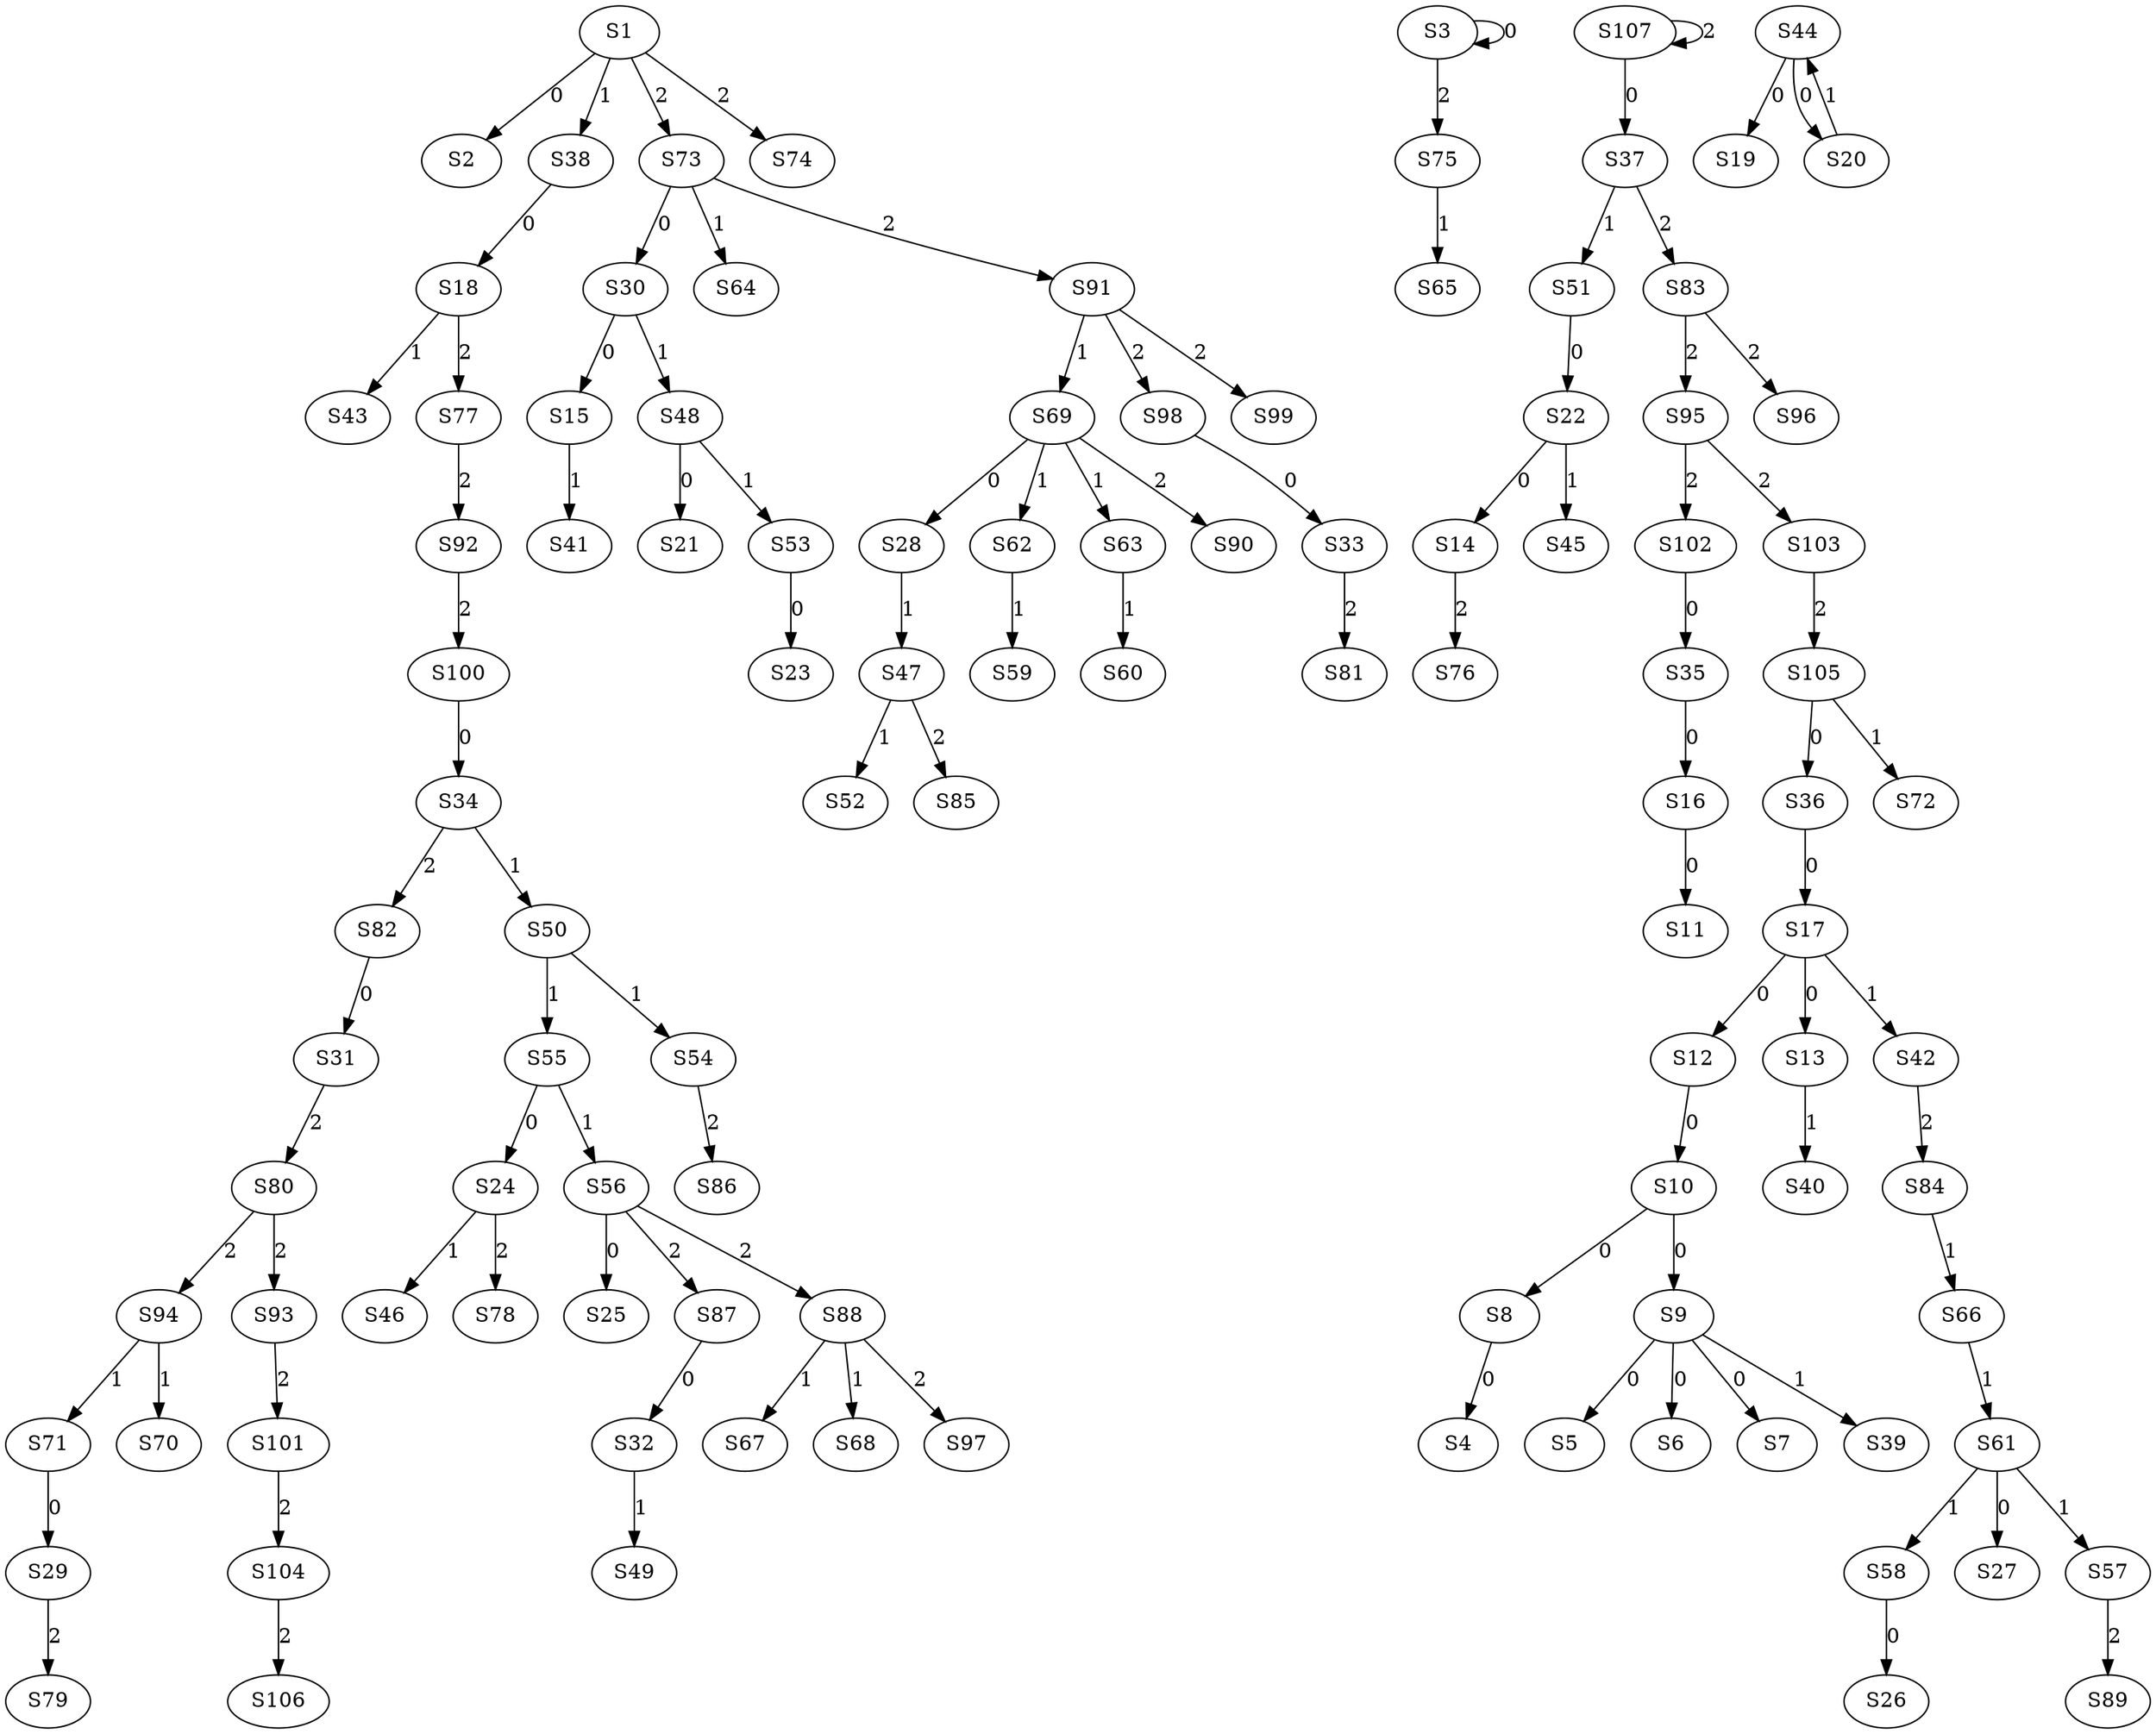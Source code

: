 strict digraph {
	S1 -> S2 [ label = 0 ];
	S3 -> S3 [ label = 0 ];
	S8 -> S4 [ label = 0 ];
	S9 -> S5 [ label = 0 ];
	S9 -> S6 [ label = 0 ];
	S9 -> S7 [ label = 0 ];
	S10 -> S8 [ label = 0 ];
	S10 -> S9 [ label = 0 ];
	S12 -> S10 [ label = 0 ];
	S16 -> S11 [ label = 0 ];
	S17 -> S12 [ label = 0 ];
	S17 -> S13 [ label = 0 ];
	S22 -> S14 [ label = 0 ];
	S30 -> S15 [ label = 0 ];
	S35 -> S16 [ label = 0 ];
	S36 -> S17 [ label = 0 ];
	S38 -> S18 [ label = 0 ];
	S44 -> S19 [ label = 0 ];
	S44 -> S20 [ label = 0 ];
	S48 -> S21 [ label = 0 ];
	S51 -> S22 [ label = 0 ];
	S53 -> S23 [ label = 0 ];
	S55 -> S24 [ label = 0 ];
	S56 -> S25 [ label = 0 ];
	S58 -> S26 [ label = 0 ];
	S61 -> S27 [ label = 0 ];
	S69 -> S28 [ label = 0 ];
	S71 -> S29 [ label = 0 ];
	S73 -> S30 [ label = 0 ];
	S82 -> S31 [ label = 0 ];
	S87 -> S32 [ label = 0 ];
	S98 -> S33 [ label = 0 ];
	S100 -> S34 [ label = 0 ];
	S102 -> S35 [ label = 0 ];
	S105 -> S36 [ label = 0 ];
	S107 -> S37 [ label = 0 ];
	S1 -> S38 [ label = 1 ];
	S9 -> S39 [ label = 1 ];
	S13 -> S40 [ label = 1 ];
	S15 -> S41 [ label = 1 ];
	S17 -> S42 [ label = 1 ];
	S18 -> S43 [ label = 1 ];
	S20 -> S44 [ label = 1 ];
	S22 -> S45 [ label = 1 ];
	S24 -> S46 [ label = 1 ];
	S28 -> S47 [ label = 1 ];
	S30 -> S48 [ label = 1 ];
	S32 -> S49 [ label = 1 ];
	S34 -> S50 [ label = 1 ];
	S37 -> S51 [ label = 1 ];
	S47 -> S52 [ label = 1 ];
	S48 -> S53 [ label = 1 ];
	S50 -> S54 [ label = 1 ];
	S50 -> S55 [ label = 1 ];
	S55 -> S56 [ label = 1 ];
	S61 -> S57 [ label = 1 ];
	S61 -> S58 [ label = 1 ];
	S62 -> S59 [ label = 1 ];
	S63 -> S60 [ label = 1 ];
	S66 -> S61 [ label = 1 ];
	S69 -> S62 [ label = 1 ];
	S69 -> S63 [ label = 1 ];
	S73 -> S64 [ label = 1 ];
	S75 -> S65 [ label = 1 ];
	S84 -> S66 [ label = 1 ];
	S88 -> S67 [ label = 1 ];
	S88 -> S68 [ label = 1 ];
	S91 -> S69 [ label = 1 ];
	S94 -> S70 [ label = 1 ];
	S94 -> S71 [ label = 1 ];
	S105 -> S72 [ label = 1 ];
	S1 -> S73 [ label = 2 ];
	S1 -> S74 [ label = 2 ];
	S3 -> S75 [ label = 2 ];
	S14 -> S76 [ label = 2 ];
	S18 -> S77 [ label = 2 ];
	S24 -> S78 [ label = 2 ];
	S29 -> S79 [ label = 2 ];
	S31 -> S80 [ label = 2 ];
	S33 -> S81 [ label = 2 ];
	S34 -> S82 [ label = 2 ];
	S37 -> S83 [ label = 2 ];
	S42 -> S84 [ label = 2 ];
	S47 -> S85 [ label = 2 ];
	S54 -> S86 [ label = 2 ];
	S56 -> S87 [ label = 2 ];
	S56 -> S88 [ label = 2 ];
	S57 -> S89 [ label = 2 ];
	S69 -> S90 [ label = 2 ];
	S73 -> S91 [ label = 2 ];
	S77 -> S92 [ label = 2 ];
	S80 -> S93 [ label = 2 ];
	S80 -> S94 [ label = 2 ];
	S83 -> S95 [ label = 2 ];
	S83 -> S96 [ label = 2 ];
	S88 -> S97 [ label = 2 ];
	S91 -> S98 [ label = 2 ];
	S91 -> S99 [ label = 2 ];
	S92 -> S100 [ label = 2 ];
	S93 -> S101 [ label = 2 ];
	S95 -> S102 [ label = 2 ];
	S95 -> S103 [ label = 2 ];
	S101 -> S104 [ label = 2 ];
	S103 -> S105 [ label = 2 ];
	S104 -> S106 [ label = 2 ];
	S107 -> S107 [ label = 2 ];
}
